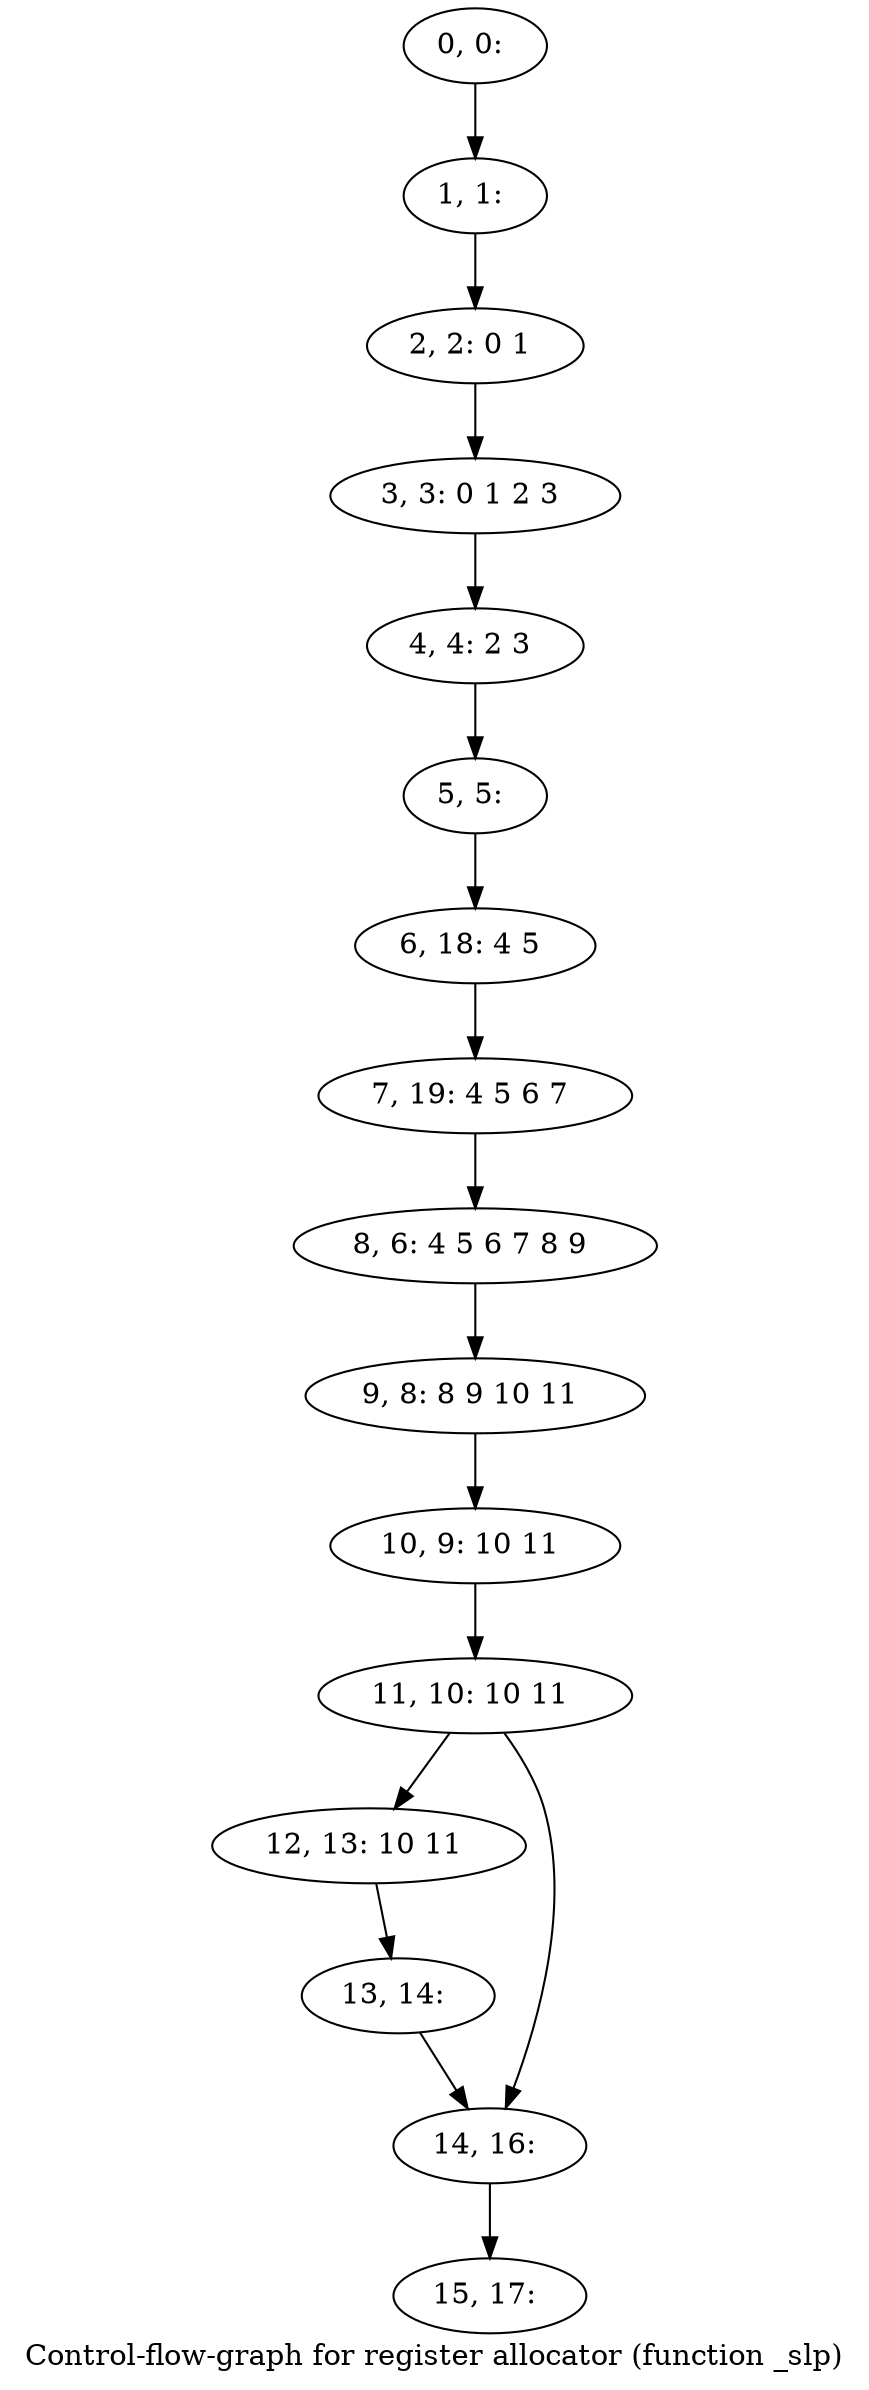 digraph G {
graph [label="Control-flow-graph for register allocator (function _slp)"]
0[label="0, 0: "];
1[label="1, 1: "];
2[label="2, 2: 0 1 "];
3[label="3, 3: 0 1 2 3 "];
4[label="4, 4: 2 3 "];
5[label="5, 5: "];
6[label="6, 18: 4 5 "];
7[label="7, 19: 4 5 6 7 "];
8[label="8, 6: 4 5 6 7 8 9 "];
9[label="9, 8: 8 9 10 11 "];
10[label="10, 9: 10 11 "];
11[label="11, 10: 10 11 "];
12[label="12, 13: 10 11 "];
13[label="13, 14: "];
14[label="14, 16: "];
15[label="15, 17: "];
0->1 ;
1->2 ;
2->3 ;
3->4 ;
4->5 ;
5->6 ;
6->7 ;
7->8 ;
8->9 ;
9->10 ;
10->11 ;
11->12 ;
11->14 ;
12->13 ;
13->14 ;
14->15 ;
}
